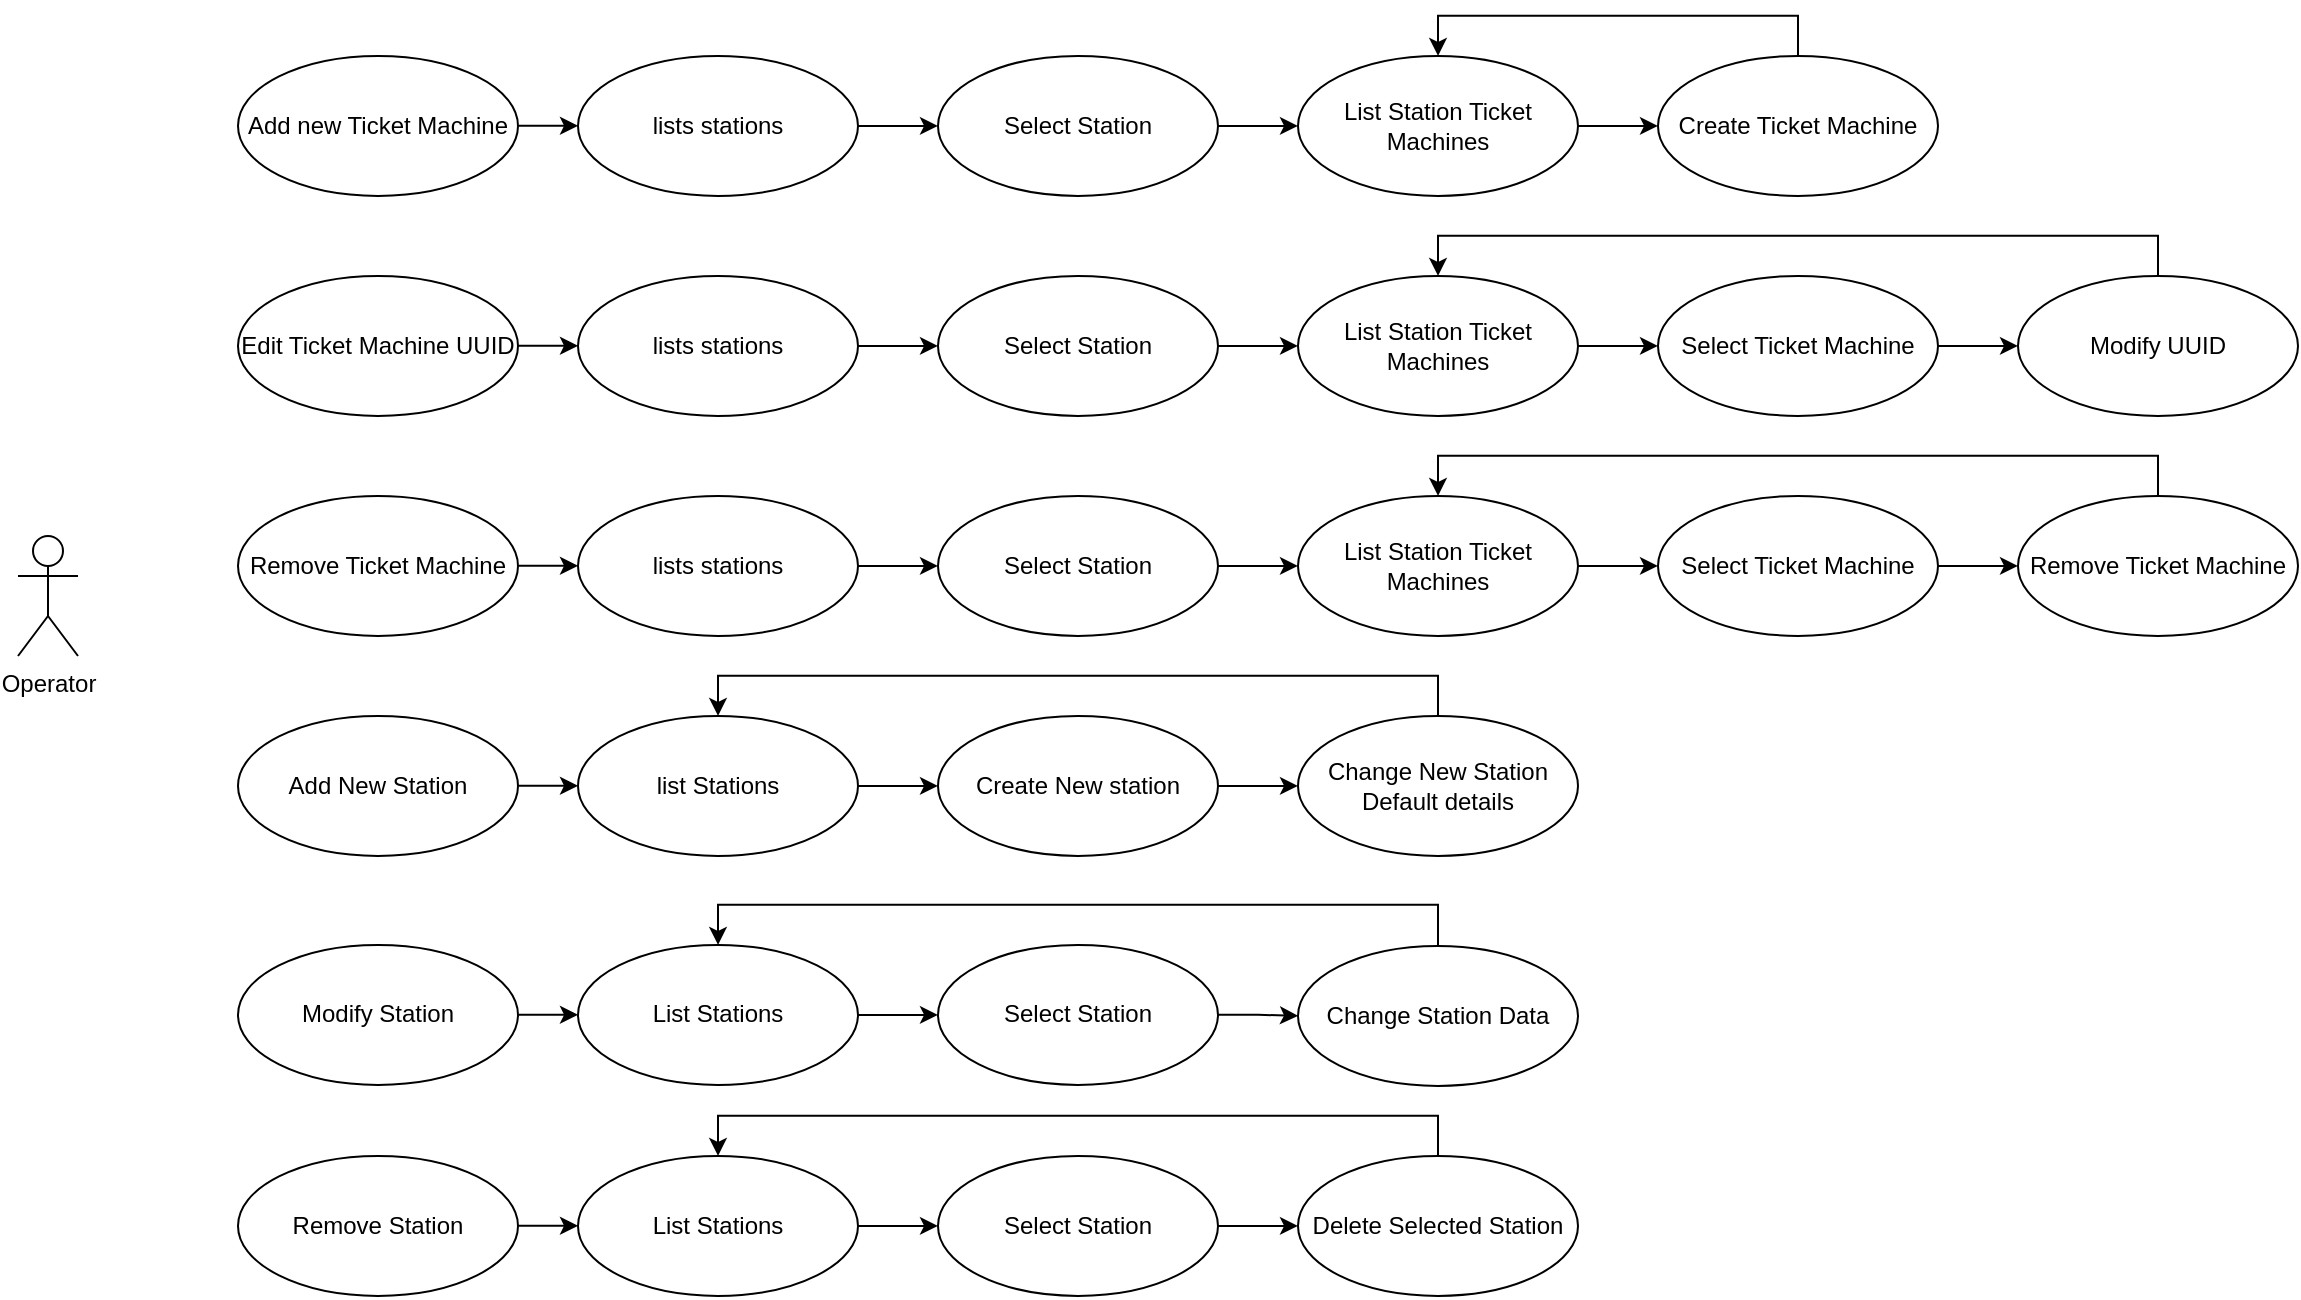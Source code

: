<mxfile version="15.1.3" type="device"><diagram id="PnXx_DMs5WJhUL4m9TPy" name="Page-1"><mxGraphModel dx="1476" dy="627" grid="1" gridSize="10" guides="1" tooltips="1" connect="1" arrows="1" fold="1" page="1" pageScale="1" pageWidth="827" pageHeight="1169" math="0" shadow="0"><root><mxCell id="0"/><mxCell id="1" parent="0"/><mxCell id="v2vggtDvzrS1rECcSu6p-6" value="" style="edgeStyle=orthogonalEdgeStyle;rounded=0;orthogonalLoop=1;jettySize=auto;html=1;" parent="1" source="v2vggtDvzrS1rECcSu6p-1" target="v2vggtDvzrS1rECcSu6p-2" edge="1"><mxGeometry relative="1" as="geometry"/></mxCell><mxCell id="v2vggtDvzrS1rECcSu6p-1" value="Add new Ticket Machine" style="ellipse;whiteSpace=wrap;html=1;" parent="1" vertex="1"><mxGeometry x="210" y="159.94" width="140" height="70" as="geometry"/></mxCell><mxCell id="v2vggtDvzrS1rECcSu6p-7" value="" style="edgeStyle=orthogonalEdgeStyle;rounded=0;orthogonalLoop=1;jettySize=auto;html=1;" parent="1" source="v2vggtDvzrS1rECcSu6p-2" target="v2vggtDvzrS1rECcSu6p-3" edge="1"><mxGeometry relative="1" as="geometry"/></mxCell><mxCell id="v2vggtDvzrS1rECcSu6p-2" value="lists stations" style="ellipse;whiteSpace=wrap;html=1;" parent="1" vertex="1"><mxGeometry x="380" y="159.94" width="140" height="70" as="geometry"/></mxCell><mxCell id="v2vggtDvzrS1rECcSu6p-8" value="" style="edgeStyle=orthogonalEdgeStyle;rounded=0;orthogonalLoop=1;jettySize=auto;html=1;" parent="1" source="v2vggtDvzrS1rECcSu6p-3" target="v2vggtDvzrS1rECcSu6p-5" edge="1"><mxGeometry relative="1" as="geometry"/></mxCell><mxCell id="v2vggtDvzrS1rECcSu6p-3" value="Select Station" style="ellipse;whiteSpace=wrap;html=1;" parent="1" vertex="1"><mxGeometry x="560" y="159.94" width="140" height="70" as="geometry"/></mxCell><mxCell id="v2vggtDvzrS1rECcSu6p-11" style="edgeStyle=orthogonalEdgeStyle;rounded=0;orthogonalLoop=1;jettySize=auto;html=1;exitX=0.5;exitY=0;exitDx=0;exitDy=0;entryX=0.5;entryY=0;entryDx=0;entryDy=0;" parent="1" source="v2vggtDvzrS1rECcSu6p-4" target="v2vggtDvzrS1rECcSu6p-5" edge="1"><mxGeometry relative="1" as="geometry"><mxPoint x="790" y="159.94" as="targetPoint"/></mxGeometry></mxCell><mxCell id="v2vggtDvzrS1rECcSu6p-4" value="Create Ticket Machine" style="ellipse;whiteSpace=wrap;html=1;" parent="1" vertex="1"><mxGeometry x="920" y="159.94" width="140" height="70" as="geometry"/></mxCell><mxCell id="v2vggtDvzrS1rECcSu6p-9" value="" style="edgeStyle=orthogonalEdgeStyle;rounded=0;orthogonalLoop=1;jettySize=auto;html=1;" parent="1" source="v2vggtDvzrS1rECcSu6p-5" target="v2vggtDvzrS1rECcSu6p-4" edge="1"><mxGeometry relative="1" as="geometry"/></mxCell><mxCell id="v2vggtDvzrS1rECcSu6p-5" value="List Station Ticket Machines" style="ellipse;whiteSpace=wrap;html=1;" parent="1" vertex="1"><mxGeometry x="740" y="159.94" width="140" height="70" as="geometry"/></mxCell><mxCell id="v2vggtDvzrS1rECcSu6p-18" value="" style="edgeStyle=orthogonalEdgeStyle;rounded=0;orthogonalLoop=1;jettySize=auto;html=1;" parent="1" source="v2vggtDvzrS1rECcSu6p-10" target="v2vggtDvzrS1rECcSu6p-14" edge="1"><mxGeometry relative="1" as="geometry"/></mxCell><mxCell id="v2vggtDvzrS1rECcSu6p-10" value="Edit Ticket Machine UUID" style="ellipse;whiteSpace=wrap;html=1;" parent="1" vertex="1"><mxGeometry x="210" y="269.94" width="140" height="70" as="geometry"/></mxCell><mxCell id="v2vggtDvzrS1rECcSu6p-13" value="" style="edgeStyle=orthogonalEdgeStyle;rounded=0;orthogonalLoop=1;jettySize=auto;html=1;" parent="1" source="v2vggtDvzrS1rECcSu6p-14" target="v2vggtDvzrS1rECcSu6p-16" edge="1"><mxGeometry relative="1" as="geometry"/></mxCell><mxCell id="v2vggtDvzrS1rECcSu6p-14" value="lists stations" style="ellipse;whiteSpace=wrap;html=1;" parent="1" vertex="1"><mxGeometry x="380" y="269.94" width="140" height="70" as="geometry"/></mxCell><mxCell id="v2vggtDvzrS1rECcSu6p-15" value="" style="edgeStyle=orthogonalEdgeStyle;rounded=0;orthogonalLoop=1;jettySize=auto;html=1;" parent="1" source="v2vggtDvzrS1rECcSu6p-16" target="v2vggtDvzrS1rECcSu6p-17" edge="1"><mxGeometry relative="1" as="geometry"/></mxCell><mxCell id="v2vggtDvzrS1rECcSu6p-16" value="Select Station" style="ellipse;whiteSpace=wrap;html=1;" parent="1" vertex="1"><mxGeometry x="560" y="269.94" width="140" height="70" as="geometry"/></mxCell><mxCell id="v2vggtDvzrS1rECcSu6p-21" value="" style="edgeStyle=orthogonalEdgeStyle;rounded=0;orthogonalLoop=1;jettySize=auto;html=1;" parent="1" source="v2vggtDvzrS1rECcSu6p-17" target="v2vggtDvzrS1rECcSu6p-19" edge="1"><mxGeometry relative="1" as="geometry"/></mxCell><mxCell id="v2vggtDvzrS1rECcSu6p-17" value="List Station Ticket Machines" style="ellipse;whiteSpace=wrap;html=1;" parent="1" vertex="1"><mxGeometry x="740" y="269.94" width="140" height="70" as="geometry"/></mxCell><mxCell id="v2vggtDvzrS1rECcSu6p-22" value="" style="edgeStyle=orthogonalEdgeStyle;rounded=0;orthogonalLoop=1;jettySize=auto;html=1;" parent="1" source="v2vggtDvzrS1rECcSu6p-19" target="v2vggtDvzrS1rECcSu6p-20" edge="1"><mxGeometry relative="1" as="geometry"/></mxCell><mxCell id="v2vggtDvzrS1rECcSu6p-19" value="Select Ticket Machine" style="ellipse;whiteSpace=wrap;html=1;" parent="1" vertex="1"><mxGeometry x="920" y="269.94" width="140" height="70" as="geometry"/></mxCell><mxCell id="v2vggtDvzrS1rECcSu6p-24" style="edgeStyle=orthogonalEdgeStyle;rounded=0;orthogonalLoop=1;jettySize=auto;html=1;exitX=0.5;exitY=0;exitDx=0;exitDy=0;entryX=0.5;entryY=0;entryDx=0;entryDy=0;" parent="1" source="v2vggtDvzrS1rECcSu6p-20" target="v2vggtDvzrS1rECcSu6p-17" edge="1"><mxGeometry relative="1" as="geometry"/></mxCell><mxCell id="v2vggtDvzrS1rECcSu6p-20" value="Modify UUID" style="ellipse;whiteSpace=wrap;html=1;" parent="1" vertex="1"><mxGeometry x="1100" y="269.94" width="140" height="70" as="geometry"/></mxCell><mxCell id="v2vggtDvzrS1rECcSu6p-36" value="" style="edgeStyle=orthogonalEdgeStyle;rounded=0;orthogonalLoop=1;jettySize=auto;html=1;" parent="1" source="v2vggtDvzrS1rECcSu6p-25" target="v2vggtDvzrS1rECcSu6p-27" edge="1"><mxGeometry relative="1" as="geometry"/></mxCell><mxCell id="v2vggtDvzrS1rECcSu6p-25" value="Remove Ticket Machine" style="ellipse;whiteSpace=wrap;html=1;" parent="1" vertex="1"><mxGeometry x="210" y="379.94" width="140" height="70" as="geometry"/></mxCell><mxCell id="v2vggtDvzrS1rECcSu6p-26" value="" style="edgeStyle=orthogonalEdgeStyle;rounded=0;orthogonalLoop=1;jettySize=auto;html=1;" parent="1" source="v2vggtDvzrS1rECcSu6p-27" target="v2vggtDvzrS1rECcSu6p-29" edge="1"><mxGeometry relative="1" as="geometry"/></mxCell><mxCell id="v2vggtDvzrS1rECcSu6p-27" value="lists stations" style="ellipse;whiteSpace=wrap;html=1;" parent="1" vertex="1"><mxGeometry x="380" y="379.94" width="140" height="70" as="geometry"/></mxCell><mxCell id="v2vggtDvzrS1rECcSu6p-28" value="" style="edgeStyle=orthogonalEdgeStyle;rounded=0;orthogonalLoop=1;jettySize=auto;html=1;" parent="1" source="v2vggtDvzrS1rECcSu6p-29" target="v2vggtDvzrS1rECcSu6p-30" edge="1"><mxGeometry relative="1" as="geometry"/></mxCell><mxCell id="v2vggtDvzrS1rECcSu6p-29" value="Select Station" style="ellipse;whiteSpace=wrap;html=1;" parent="1" vertex="1"><mxGeometry x="560" y="379.94" width="140" height="70" as="geometry"/></mxCell><mxCell id="v2vggtDvzrS1rECcSu6p-33" value="" style="edgeStyle=orthogonalEdgeStyle;rounded=0;orthogonalLoop=1;jettySize=auto;html=1;" parent="1" source="v2vggtDvzrS1rECcSu6p-30" target="v2vggtDvzrS1rECcSu6p-31" edge="1"><mxGeometry relative="1" as="geometry"/></mxCell><mxCell id="v2vggtDvzrS1rECcSu6p-30" value="List Station Ticket Machines" style="ellipse;whiteSpace=wrap;html=1;" parent="1" vertex="1"><mxGeometry x="740" y="379.94" width="140" height="70" as="geometry"/></mxCell><mxCell id="v2vggtDvzrS1rECcSu6p-34" value="" style="edgeStyle=orthogonalEdgeStyle;rounded=0;orthogonalLoop=1;jettySize=auto;html=1;" parent="1" source="v2vggtDvzrS1rECcSu6p-31" target="v2vggtDvzrS1rECcSu6p-32" edge="1"><mxGeometry relative="1" as="geometry"/></mxCell><mxCell id="v2vggtDvzrS1rECcSu6p-31" value="Select Ticket Machine" style="ellipse;whiteSpace=wrap;html=1;" parent="1" vertex="1"><mxGeometry x="920" y="379.94" width="140" height="70" as="geometry"/></mxCell><mxCell id="v2vggtDvzrS1rECcSu6p-35" style="edgeStyle=orthogonalEdgeStyle;rounded=0;orthogonalLoop=1;jettySize=auto;html=1;exitX=0.5;exitY=0;exitDx=0;exitDy=0;entryX=0.5;entryY=0;entryDx=0;entryDy=0;" parent="1" source="v2vggtDvzrS1rECcSu6p-32" target="v2vggtDvzrS1rECcSu6p-30" edge="1"><mxGeometry relative="1" as="geometry"/></mxCell><mxCell id="v2vggtDvzrS1rECcSu6p-32" value="Remove Ticket Machine" style="ellipse;whiteSpace=wrap;html=1;" parent="1" vertex="1"><mxGeometry x="1100" y="379.94" width="140" height="70" as="geometry"/></mxCell><mxCell id="v2vggtDvzrS1rECcSu6p-41" value="" style="edgeStyle=orthogonalEdgeStyle;rounded=0;orthogonalLoop=1;jettySize=auto;html=1;" parent="1" source="v2vggtDvzrS1rECcSu6p-37" target="v2vggtDvzrS1rECcSu6p-38" edge="1"><mxGeometry relative="1" as="geometry"/></mxCell><mxCell id="v2vggtDvzrS1rECcSu6p-37" value="Add New Station" style="ellipse;whiteSpace=wrap;html=1;" parent="1" vertex="1"><mxGeometry x="210" y="489.94" width="140" height="70" as="geometry"/></mxCell><mxCell id="v2vggtDvzrS1rECcSu6p-42" value="" style="edgeStyle=orthogonalEdgeStyle;rounded=0;orthogonalLoop=1;jettySize=auto;html=1;" parent="1" source="v2vggtDvzrS1rECcSu6p-38" target="v2vggtDvzrS1rECcSu6p-39" edge="1"><mxGeometry relative="1" as="geometry"/></mxCell><mxCell id="v2vggtDvzrS1rECcSu6p-38" value="list Stations" style="ellipse;whiteSpace=wrap;html=1;" parent="1" vertex="1"><mxGeometry x="380" y="489.94" width="140" height="70" as="geometry"/></mxCell><mxCell id="v2vggtDvzrS1rECcSu6p-43" value="" style="edgeStyle=orthogonalEdgeStyle;rounded=0;orthogonalLoop=1;jettySize=auto;html=1;" parent="1" source="v2vggtDvzrS1rECcSu6p-39" target="v2vggtDvzrS1rECcSu6p-40" edge="1"><mxGeometry relative="1" as="geometry"/></mxCell><mxCell id="v2vggtDvzrS1rECcSu6p-39" value="Create New station" style="ellipse;whiteSpace=wrap;html=1;" parent="1" vertex="1"><mxGeometry x="560" y="489.94" width="140" height="70" as="geometry"/></mxCell><mxCell id="v2vggtDvzrS1rECcSu6p-44" style="edgeStyle=orthogonalEdgeStyle;rounded=0;orthogonalLoop=1;jettySize=auto;html=1;exitX=0.5;exitY=0;exitDx=0;exitDy=0;entryX=0.5;entryY=0;entryDx=0;entryDy=0;" parent="1" source="v2vggtDvzrS1rECcSu6p-40" target="v2vggtDvzrS1rECcSu6p-38" edge="1"><mxGeometry relative="1" as="geometry"/></mxCell><mxCell id="v2vggtDvzrS1rECcSu6p-40" value="Change New Station Default details" style="ellipse;whiteSpace=wrap;html=1;" parent="1" vertex="1"><mxGeometry x="740" y="489.94" width="140" height="70" as="geometry"/></mxCell><mxCell id="v2vggtDvzrS1rECcSu6p-47" value="" style="edgeStyle=orthogonalEdgeStyle;rounded=0;orthogonalLoop=1;jettySize=auto;html=1;" parent="1" source="v2vggtDvzrS1rECcSu6p-45" target="v2vggtDvzrS1rECcSu6p-46" edge="1"><mxGeometry relative="1" as="geometry"/></mxCell><mxCell id="v2vggtDvzrS1rECcSu6p-45" value="Modify Station" style="ellipse;whiteSpace=wrap;html=1;" parent="1" vertex="1"><mxGeometry x="210" y="604.44" width="140" height="70" as="geometry"/></mxCell><mxCell id="v2vggtDvzrS1rECcSu6p-54" value="" style="edgeStyle=orthogonalEdgeStyle;rounded=0;orthogonalLoop=1;jettySize=auto;html=1;" parent="1" source="v2vggtDvzrS1rECcSu6p-46" target="v2vggtDvzrS1rECcSu6p-48" edge="1"><mxGeometry relative="1" as="geometry"/></mxCell><mxCell id="v2vggtDvzrS1rECcSu6p-46" value="List Stations" style="ellipse;whiteSpace=wrap;html=1;" parent="1" vertex="1"><mxGeometry x="380" y="604.44" width="140" height="70" as="geometry"/></mxCell><mxCell id="v2vggtDvzrS1rECcSu6p-55" value="" style="edgeStyle=orthogonalEdgeStyle;rounded=0;orthogonalLoop=1;jettySize=auto;html=1;" parent="1" source="v2vggtDvzrS1rECcSu6p-48" target="v2vggtDvzrS1rECcSu6p-49" edge="1"><mxGeometry relative="1" as="geometry"/></mxCell><mxCell id="v2vggtDvzrS1rECcSu6p-48" value="Select Station" style="ellipse;whiteSpace=wrap;html=1;" parent="1" vertex="1"><mxGeometry x="560" y="604.44" width="140" height="70" as="geometry"/></mxCell><mxCell id="v2vggtDvzrS1rECcSu6p-50" style="edgeStyle=orthogonalEdgeStyle;rounded=0;orthogonalLoop=1;jettySize=auto;html=1;exitX=0.5;exitY=0;exitDx=0;exitDy=0;entryX=0.5;entryY=0;entryDx=0;entryDy=0;" parent="1" source="v2vggtDvzrS1rECcSu6p-49" target="v2vggtDvzrS1rECcSu6p-46" edge="1"><mxGeometry relative="1" as="geometry"/></mxCell><mxCell id="v2vggtDvzrS1rECcSu6p-49" value="Change Station Data" style="ellipse;whiteSpace=wrap;html=1;" parent="1" vertex="1"><mxGeometry x="740" y="604.94" width="140" height="70" as="geometry"/></mxCell><mxCell id="v2vggtDvzrS1rECcSu6p-56" value="" style="edgeStyle=orthogonalEdgeStyle;rounded=0;orthogonalLoop=1;jettySize=auto;html=1;" parent="1" source="v2vggtDvzrS1rECcSu6p-51" target="v2vggtDvzrS1rECcSu6p-52" edge="1"><mxGeometry relative="1" as="geometry"/></mxCell><mxCell id="v2vggtDvzrS1rECcSu6p-51" value="Remove Station" style="ellipse;whiteSpace=wrap;html=1;" parent="1" vertex="1"><mxGeometry x="210" y="709.94" width="140" height="70" as="geometry"/></mxCell><mxCell id="v2vggtDvzrS1rECcSu6p-57" value="" style="edgeStyle=orthogonalEdgeStyle;rounded=0;orthogonalLoop=1;jettySize=auto;html=1;" parent="1" source="v2vggtDvzrS1rECcSu6p-52" target="v2vggtDvzrS1rECcSu6p-53" edge="1"><mxGeometry relative="1" as="geometry"/></mxCell><mxCell id="v2vggtDvzrS1rECcSu6p-52" value="List Stations" style="ellipse;whiteSpace=wrap;html=1;" parent="1" vertex="1"><mxGeometry x="380" y="709.94" width="140" height="70" as="geometry"/></mxCell><mxCell id="v2vggtDvzrS1rECcSu6p-59" value="" style="edgeStyle=orthogonalEdgeStyle;rounded=0;orthogonalLoop=1;jettySize=auto;html=1;" parent="1" source="v2vggtDvzrS1rECcSu6p-53" target="v2vggtDvzrS1rECcSu6p-58" edge="1"><mxGeometry relative="1" as="geometry"/></mxCell><mxCell id="v2vggtDvzrS1rECcSu6p-53" value="Select Station" style="ellipse;whiteSpace=wrap;html=1;" parent="1" vertex="1"><mxGeometry x="560" y="709.94" width="140" height="70" as="geometry"/></mxCell><mxCell id="v2vggtDvzrS1rECcSu6p-60" style="edgeStyle=orthogonalEdgeStyle;rounded=0;orthogonalLoop=1;jettySize=auto;html=1;exitX=0.5;exitY=0;exitDx=0;exitDy=0;entryX=0.5;entryY=0;entryDx=0;entryDy=0;" parent="1" source="v2vggtDvzrS1rECcSu6p-58" target="v2vggtDvzrS1rECcSu6p-52" edge="1"><mxGeometry relative="1" as="geometry"/></mxCell><mxCell id="v2vggtDvzrS1rECcSu6p-58" value="Delete Selected Station" style="ellipse;whiteSpace=wrap;html=1;" parent="1" vertex="1"><mxGeometry x="740" y="709.94" width="140" height="70" as="geometry"/></mxCell><mxCell id="v2vggtDvzrS1rECcSu6p-61" value="Operator" style="shape=umlActor;html=1;verticalLabelPosition=bottom;verticalAlign=top;align=center;" parent="1" vertex="1"><mxGeometry x="100" y="400" width="30" height="60" as="geometry"/></mxCell></root></mxGraphModel></diagram></mxfile>